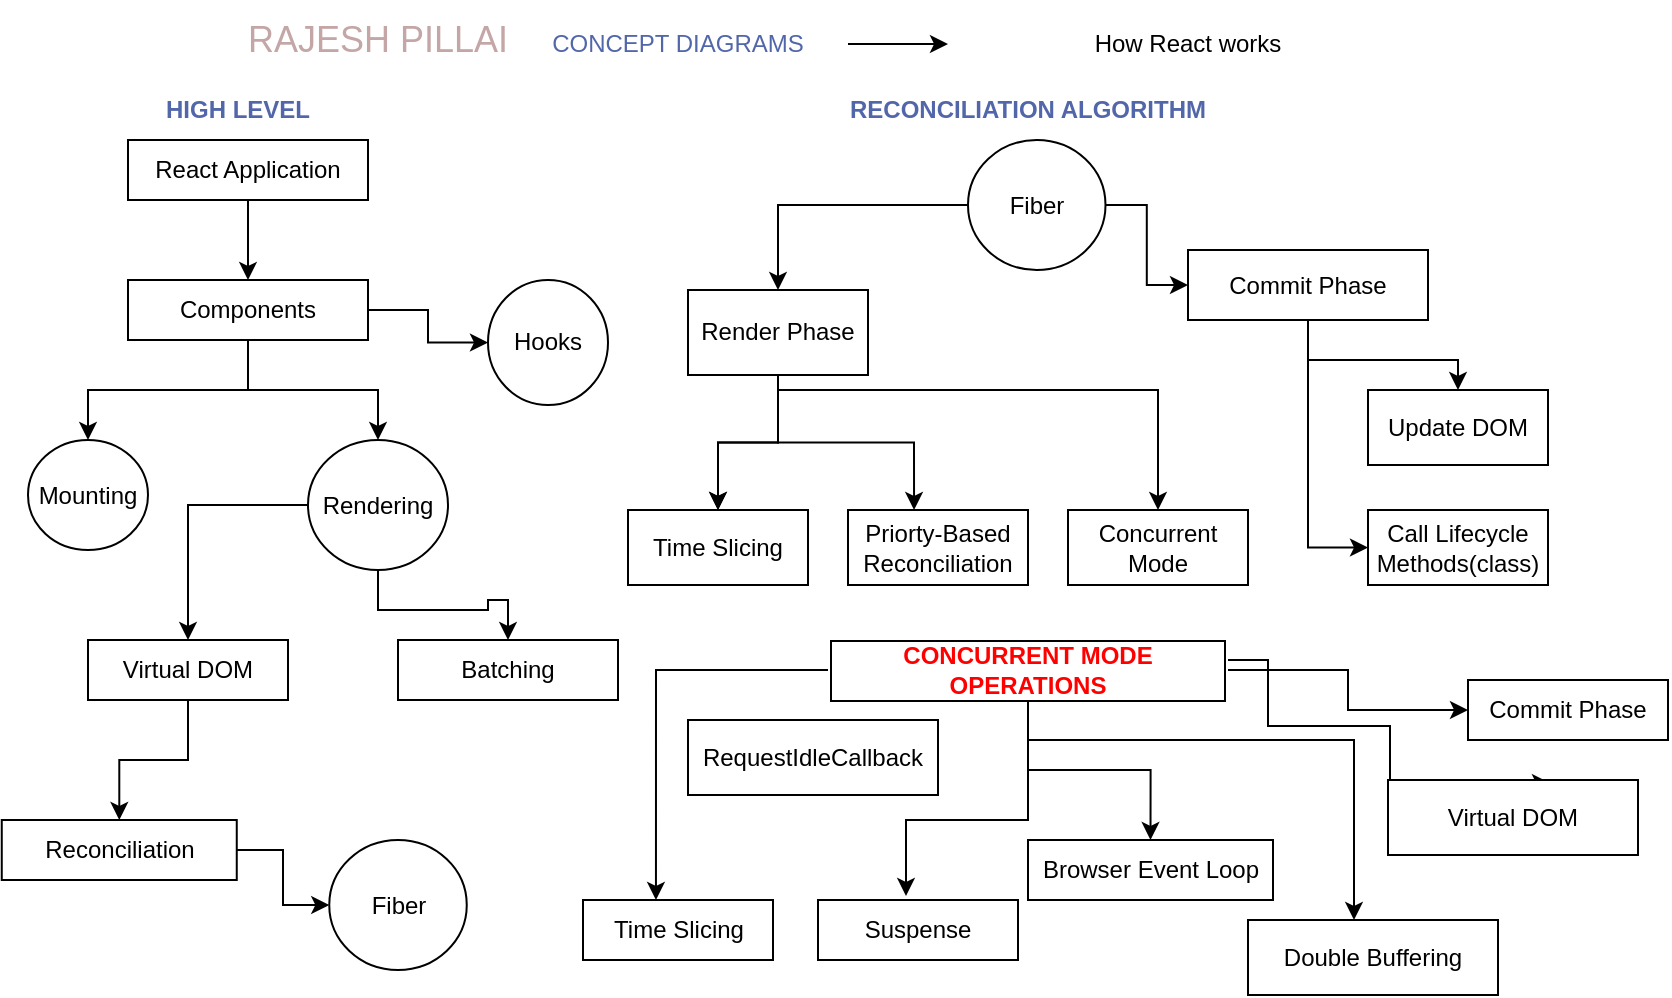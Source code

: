 <mxfile version="21.7.5" type="github">
  <diagram name="Page-1" id="Si3TmL1HpiABUJQwDJJA">
    <mxGraphModel dx="872" dy="491" grid="1" gridSize="10" guides="1" tooltips="1" connect="1" arrows="1" fold="1" page="1" pageScale="1" pageWidth="850" pageHeight="1100" math="0" shadow="0">
      <root>
        <mxCell id="0" />
        <mxCell id="1" parent="0" />
        <mxCell id="eLfbE6LILlzCmEPhJ3s3-1" value="RAJESH PILLAI" style="text;html=1;strokeColor=none;fillColor=none;align=center;verticalAlign=middle;whiteSpace=wrap;rounded=0;fontSize=18;fontColor=#c4a6a6;" vertex="1" parent="1">
          <mxGeometry x="120" y="10" width="170" height="40" as="geometry" />
        </mxCell>
        <mxCell id="eLfbE6LILlzCmEPhJ3s3-4" style="edgeStyle=orthogonalEdgeStyle;rounded=0;orthogonalLoop=1;jettySize=auto;html=1;" edge="1" parent="1" source="eLfbE6LILlzCmEPhJ3s3-2" target="eLfbE6LILlzCmEPhJ3s3-3">
          <mxGeometry relative="1" as="geometry" />
        </mxCell>
        <mxCell id="eLfbE6LILlzCmEPhJ3s3-2" value="CONCEPT DIAGRAMS" style="text;html=1;strokeColor=none;fillColor=none;align=center;verticalAlign=middle;whiteSpace=wrap;rounded=0;fontColor=#5266AA;" vertex="1" parent="1">
          <mxGeometry x="270" y="17" width="170" height="30" as="geometry" />
        </mxCell>
        <mxCell id="eLfbE6LILlzCmEPhJ3s3-3" value="How React works" style="text;html=1;strokeColor=none;fillColor=none;align=center;verticalAlign=middle;whiteSpace=wrap;rounded=0;" vertex="1" parent="1">
          <mxGeometry x="490" y="17" width="240" height="30" as="geometry" />
        </mxCell>
        <mxCell id="eLfbE6LILlzCmEPhJ3s3-8" value="" style="edgeStyle=orthogonalEdgeStyle;rounded=0;orthogonalLoop=1;jettySize=auto;html=1;" edge="1" parent="1" source="eLfbE6LILlzCmEPhJ3s3-5" target="eLfbE6LILlzCmEPhJ3s3-7">
          <mxGeometry relative="1" as="geometry" />
        </mxCell>
        <mxCell id="eLfbE6LILlzCmEPhJ3s3-5" value="React Application" style="rounded=0;whiteSpace=wrap;html=1;" vertex="1" parent="1">
          <mxGeometry x="80" y="80" width="120" height="30" as="geometry" />
        </mxCell>
        <mxCell id="eLfbE6LILlzCmEPhJ3s3-10" value="" style="edgeStyle=orthogonalEdgeStyle;rounded=0;orthogonalLoop=1;jettySize=auto;html=1;" edge="1" parent="1" source="eLfbE6LILlzCmEPhJ3s3-7" target="eLfbE6LILlzCmEPhJ3s3-9">
          <mxGeometry relative="1" as="geometry" />
        </mxCell>
        <mxCell id="eLfbE6LILlzCmEPhJ3s3-12" value="" style="edgeStyle=orthogonalEdgeStyle;rounded=0;orthogonalLoop=1;jettySize=auto;html=1;" edge="1" parent="1" source="eLfbE6LILlzCmEPhJ3s3-7" target="eLfbE6LILlzCmEPhJ3s3-11">
          <mxGeometry relative="1" as="geometry" />
        </mxCell>
        <mxCell id="eLfbE6LILlzCmEPhJ3s3-14" value="" style="edgeStyle=orthogonalEdgeStyle;rounded=0;orthogonalLoop=1;jettySize=auto;html=1;" edge="1" parent="1" source="eLfbE6LILlzCmEPhJ3s3-7" target="eLfbE6LILlzCmEPhJ3s3-13">
          <mxGeometry relative="1" as="geometry" />
        </mxCell>
        <mxCell id="eLfbE6LILlzCmEPhJ3s3-7" value="Components" style="rounded=0;whiteSpace=wrap;html=1;" vertex="1" parent="1">
          <mxGeometry x="80" y="150" width="120" height="30" as="geometry" />
        </mxCell>
        <mxCell id="eLfbE6LILlzCmEPhJ3s3-9" value="Mounting" style="ellipse;whiteSpace=wrap;html=1;rounded=0;" vertex="1" parent="1">
          <mxGeometry x="30" y="230" width="60" height="55" as="geometry" />
        </mxCell>
        <mxCell id="eLfbE6LILlzCmEPhJ3s3-16" value="" style="edgeStyle=orthogonalEdgeStyle;rounded=0;orthogonalLoop=1;jettySize=auto;html=1;" edge="1" parent="1" source="eLfbE6LILlzCmEPhJ3s3-11" target="eLfbE6LILlzCmEPhJ3s3-15">
          <mxGeometry relative="1" as="geometry" />
        </mxCell>
        <mxCell id="eLfbE6LILlzCmEPhJ3s3-22" value="" style="edgeStyle=orthogonalEdgeStyle;rounded=0;orthogonalLoop=1;jettySize=auto;html=1;" edge="1" parent="1" source="eLfbE6LILlzCmEPhJ3s3-11" target="eLfbE6LILlzCmEPhJ3s3-21">
          <mxGeometry relative="1" as="geometry" />
        </mxCell>
        <mxCell id="eLfbE6LILlzCmEPhJ3s3-11" value="Rendering" style="ellipse;whiteSpace=wrap;html=1;rounded=0;" vertex="1" parent="1">
          <mxGeometry x="170" y="230" width="70" height="65" as="geometry" />
        </mxCell>
        <mxCell id="eLfbE6LILlzCmEPhJ3s3-13" value="Hooks" style="ellipse;whiteSpace=wrap;html=1;rounded=0;" vertex="1" parent="1">
          <mxGeometry x="260" y="150" width="60" height="62.5" as="geometry" />
        </mxCell>
        <mxCell id="eLfbE6LILlzCmEPhJ3s3-24" value="" style="edgeStyle=orthogonalEdgeStyle;rounded=0;orthogonalLoop=1;jettySize=auto;html=1;" edge="1" parent="1" source="eLfbE6LILlzCmEPhJ3s3-15" target="eLfbE6LILlzCmEPhJ3s3-23">
          <mxGeometry relative="1" as="geometry" />
        </mxCell>
        <mxCell id="eLfbE6LILlzCmEPhJ3s3-15" value="Virtual DOM" style="whiteSpace=wrap;html=1;rounded=0;" vertex="1" parent="1">
          <mxGeometry x="60" y="330" width="100" height="30" as="geometry" />
        </mxCell>
        <mxCell id="eLfbE6LILlzCmEPhJ3s3-21" value="Batching" style="whiteSpace=wrap;html=1;rounded=0;" vertex="1" parent="1">
          <mxGeometry x="215" y="330" width="110" height="30" as="geometry" />
        </mxCell>
        <mxCell id="eLfbE6LILlzCmEPhJ3s3-26" value="" style="edgeStyle=orthogonalEdgeStyle;rounded=0;orthogonalLoop=1;jettySize=auto;html=1;" edge="1" parent="1" source="eLfbE6LILlzCmEPhJ3s3-23" target="eLfbE6LILlzCmEPhJ3s3-25">
          <mxGeometry relative="1" as="geometry" />
        </mxCell>
        <mxCell id="eLfbE6LILlzCmEPhJ3s3-23" value="Reconciliation" style="whiteSpace=wrap;html=1;rounded=0;" vertex="1" parent="1">
          <mxGeometry x="16.88" y="420" width="117.5" height="30" as="geometry" />
        </mxCell>
        <mxCell id="eLfbE6LILlzCmEPhJ3s3-25" value="Fiber" style="ellipse;whiteSpace=wrap;html=1;rounded=0;" vertex="1" parent="1">
          <mxGeometry x="180.63" y="430" width="68.75" height="65" as="geometry" />
        </mxCell>
        <mxCell id="eLfbE6LILlzCmEPhJ3s3-27" value="HIGH LEVEL" style="text;html=1;strokeColor=none;fillColor=none;align=center;verticalAlign=middle;whiteSpace=wrap;rounded=0;fontColor=#5266AA;fontStyle=1" vertex="1" parent="1">
          <mxGeometry x="50" y="50" width="170" height="30" as="geometry" />
        </mxCell>
        <mxCell id="eLfbE6LILlzCmEPhJ3s3-28" value="RECONCILIATION ALGORITHM" style="text;html=1;strokeColor=none;fillColor=none;align=center;verticalAlign=middle;whiteSpace=wrap;rounded=0;fontColor=#5266AA;fontStyle=1" vertex="1" parent="1">
          <mxGeometry x="430" y="50" width="200" height="30" as="geometry" />
        </mxCell>
        <mxCell id="eLfbE6LILlzCmEPhJ3s3-31" value="" style="edgeStyle=orthogonalEdgeStyle;rounded=0;orthogonalLoop=1;jettySize=auto;html=1;" edge="1" parent="1" source="eLfbE6LILlzCmEPhJ3s3-29" target="eLfbE6LILlzCmEPhJ3s3-30">
          <mxGeometry relative="1" as="geometry" />
        </mxCell>
        <mxCell id="eLfbE6LILlzCmEPhJ3s3-35" value="" style="edgeStyle=orthogonalEdgeStyle;rounded=0;orthogonalLoop=1;jettySize=auto;html=1;" edge="1" parent="1" source="eLfbE6LILlzCmEPhJ3s3-29" target="eLfbE6LILlzCmEPhJ3s3-34">
          <mxGeometry relative="1" as="geometry" />
        </mxCell>
        <mxCell id="eLfbE6LILlzCmEPhJ3s3-29" value="Fiber" style="ellipse;whiteSpace=wrap;html=1;rounded=0;" vertex="1" parent="1">
          <mxGeometry x="500" y="80" width="68.75" height="65" as="geometry" />
        </mxCell>
        <mxCell id="eLfbE6LILlzCmEPhJ3s3-37" value="" style="edgeStyle=orthogonalEdgeStyle;rounded=0;orthogonalLoop=1;jettySize=auto;html=1;" edge="1" parent="1" source="eLfbE6LILlzCmEPhJ3s3-30" target="eLfbE6LILlzCmEPhJ3s3-36">
          <mxGeometry relative="1" as="geometry" />
        </mxCell>
        <mxCell id="eLfbE6LILlzCmEPhJ3s3-38" value="" style="edgeStyle=orthogonalEdgeStyle;rounded=0;orthogonalLoop=1;jettySize=auto;html=1;" edge="1" parent="1" source="eLfbE6LILlzCmEPhJ3s3-30" target="eLfbE6LILlzCmEPhJ3s3-36">
          <mxGeometry relative="1" as="geometry" />
        </mxCell>
        <mxCell id="eLfbE6LILlzCmEPhJ3s3-41" style="edgeStyle=orthogonalEdgeStyle;rounded=0;orthogonalLoop=1;jettySize=auto;html=1;entryX=0.367;entryY=0;entryDx=0;entryDy=0;entryPerimeter=0;" edge="1" parent="1" source="eLfbE6LILlzCmEPhJ3s3-30" target="eLfbE6LILlzCmEPhJ3s3-39">
          <mxGeometry relative="1" as="geometry" />
        </mxCell>
        <mxCell id="eLfbE6LILlzCmEPhJ3s3-42" style="edgeStyle=orthogonalEdgeStyle;rounded=0;orthogonalLoop=1;jettySize=auto;html=1;" edge="1" parent="1" source="eLfbE6LILlzCmEPhJ3s3-30" target="eLfbE6LILlzCmEPhJ3s3-40">
          <mxGeometry relative="1" as="geometry">
            <Array as="points">
              <mxPoint x="405" y="205" />
              <mxPoint x="595" y="205" />
            </Array>
          </mxGeometry>
        </mxCell>
        <mxCell id="eLfbE6LILlzCmEPhJ3s3-30" value="Render Phase" style="whiteSpace=wrap;html=1;rounded=0;" vertex="1" parent="1">
          <mxGeometry x="360" y="155" width="90" height="42.5" as="geometry" />
        </mxCell>
        <mxCell id="eLfbE6LILlzCmEPhJ3s3-45" style="edgeStyle=orthogonalEdgeStyle;rounded=0;orthogonalLoop=1;jettySize=auto;html=1;entryX=0.5;entryY=0;entryDx=0;entryDy=0;" edge="1" parent="1" source="eLfbE6LILlzCmEPhJ3s3-34" target="eLfbE6LILlzCmEPhJ3s3-43">
          <mxGeometry relative="1" as="geometry" />
        </mxCell>
        <mxCell id="eLfbE6LILlzCmEPhJ3s3-46" style="edgeStyle=orthogonalEdgeStyle;rounded=0;orthogonalLoop=1;jettySize=auto;html=1;entryX=0;entryY=0.5;entryDx=0;entryDy=0;" edge="1" parent="1" source="eLfbE6LILlzCmEPhJ3s3-34" target="eLfbE6LILlzCmEPhJ3s3-44">
          <mxGeometry relative="1" as="geometry" />
        </mxCell>
        <mxCell id="eLfbE6LILlzCmEPhJ3s3-34" value="Commit Phase" style="whiteSpace=wrap;html=1;rounded=0;" vertex="1" parent="1">
          <mxGeometry x="610" y="135" width="120" height="35" as="geometry" />
        </mxCell>
        <mxCell id="eLfbE6LILlzCmEPhJ3s3-36" value="Time Slicing" style="whiteSpace=wrap;html=1;rounded=0;" vertex="1" parent="1">
          <mxGeometry x="330" y="265" width="90" height="37.5" as="geometry" />
        </mxCell>
        <mxCell id="eLfbE6LILlzCmEPhJ3s3-39" value="Priorty-Based Reconciliation" style="whiteSpace=wrap;html=1;rounded=0;" vertex="1" parent="1">
          <mxGeometry x="440" y="265" width="90" height="37.5" as="geometry" />
        </mxCell>
        <mxCell id="eLfbE6LILlzCmEPhJ3s3-40" value="Concurrent Mode" style="whiteSpace=wrap;html=1;rounded=0;" vertex="1" parent="1">
          <mxGeometry x="550" y="265" width="90" height="37.5" as="geometry" />
        </mxCell>
        <mxCell id="eLfbE6LILlzCmEPhJ3s3-43" value="Update DOM" style="whiteSpace=wrap;html=1;rounded=0;" vertex="1" parent="1">
          <mxGeometry x="700" y="205" width="90" height="37.5" as="geometry" />
        </mxCell>
        <mxCell id="eLfbE6LILlzCmEPhJ3s3-44" value="Call Lifecycle Methods(class)" style="whiteSpace=wrap;html=1;rounded=0;" vertex="1" parent="1">
          <mxGeometry x="700" y="265" width="90" height="37.5" as="geometry" />
        </mxCell>
        <mxCell id="eLfbE6LILlzCmEPhJ3s3-56" style="edgeStyle=orthogonalEdgeStyle;rounded=0;orthogonalLoop=1;jettySize=auto;html=1;" edge="1" parent="1" source="eLfbE6LILlzCmEPhJ3s3-47" target="eLfbE6LILlzCmEPhJ3s3-49">
          <mxGeometry relative="1" as="geometry">
            <Array as="points">
              <mxPoint x="530" y="380" />
              <mxPoint x="693" y="380" />
            </Array>
          </mxGeometry>
        </mxCell>
        <mxCell id="eLfbE6LILlzCmEPhJ3s3-57" style="edgeStyle=orthogonalEdgeStyle;rounded=0;orthogonalLoop=1;jettySize=auto;html=1;entryX=0.648;entryY=0.04;entryDx=0;entryDy=0;entryPerimeter=0;" edge="1" parent="1" source="eLfbE6LILlzCmEPhJ3s3-47" target="eLfbE6LILlzCmEPhJ3s3-50">
          <mxGeometry relative="1" as="geometry">
            <Array as="points">
              <mxPoint x="650" y="340" />
              <mxPoint x="650" y="373" />
              <mxPoint x="711" y="373" />
            </Array>
          </mxGeometry>
        </mxCell>
        <mxCell id="eLfbE6LILlzCmEPhJ3s3-58" style="edgeStyle=orthogonalEdgeStyle;rounded=0;orthogonalLoop=1;jettySize=auto;html=1;entryX=0.384;entryY=0;entryDx=0;entryDy=0;entryPerimeter=0;" edge="1" parent="1" source="eLfbE6LILlzCmEPhJ3s3-47" target="eLfbE6LILlzCmEPhJ3s3-51">
          <mxGeometry relative="1" as="geometry" />
        </mxCell>
        <mxCell id="eLfbE6LILlzCmEPhJ3s3-59" style="edgeStyle=orthogonalEdgeStyle;rounded=0;orthogonalLoop=1;jettySize=auto;html=1;entryX=0.44;entryY=-0.067;entryDx=0;entryDy=0;entryPerimeter=0;" edge="1" parent="1" source="eLfbE6LILlzCmEPhJ3s3-47" target="eLfbE6LILlzCmEPhJ3s3-52">
          <mxGeometry relative="1" as="geometry">
            <Array as="points">
              <mxPoint x="530" y="420" />
              <mxPoint x="469" y="420" />
            </Array>
          </mxGeometry>
        </mxCell>
        <mxCell id="eLfbE6LILlzCmEPhJ3s3-60" style="edgeStyle=orthogonalEdgeStyle;rounded=0;orthogonalLoop=1;jettySize=auto;html=1;entryX=0.5;entryY=0;entryDx=0;entryDy=0;" edge="1" parent="1" source="eLfbE6LILlzCmEPhJ3s3-47" target="eLfbE6LILlzCmEPhJ3s3-53">
          <mxGeometry relative="1" as="geometry" />
        </mxCell>
        <mxCell id="eLfbE6LILlzCmEPhJ3s3-61" style="edgeStyle=orthogonalEdgeStyle;rounded=0;orthogonalLoop=1;jettySize=auto;html=1;" edge="1" parent="1" source="eLfbE6LILlzCmEPhJ3s3-47" target="eLfbE6LILlzCmEPhJ3s3-54">
          <mxGeometry relative="1" as="geometry" />
        </mxCell>
        <mxCell id="eLfbE6LILlzCmEPhJ3s3-47" value="CONCURRENT MODE OPERATIONS" style="text;html=1;strokeColor=none;fillColor=none;align=center;verticalAlign=middle;whiteSpace=wrap;rounded=0;fontColor=#FF0000;fontStyle=1;labelBorderColor=default;" vertex="1" parent="1">
          <mxGeometry x="430" y="330" width="200" height="30" as="geometry" />
        </mxCell>
        <mxCell id="eLfbE6LILlzCmEPhJ3s3-48" value="RequestIdleCallback" style="whiteSpace=wrap;html=1;rounded=0;" vertex="1" parent="1">
          <mxGeometry x="360" y="370" width="125" height="37.5" as="geometry" />
        </mxCell>
        <mxCell id="eLfbE6LILlzCmEPhJ3s3-49" value="Double Buffering" style="whiteSpace=wrap;html=1;rounded=0;" vertex="1" parent="1">
          <mxGeometry x="640" y="470" width="125" height="37.5" as="geometry" />
        </mxCell>
        <mxCell id="eLfbE6LILlzCmEPhJ3s3-50" value="Virtual DOM" style="whiteSpace=wrap;html=1;rounded=0;" vertex="1" parent="1">
          <mxGeometry x="710" y="400" width="125" height="37.5" as="geometry" />
        </mxCell>
        <mxCell id="eLfbE6LILlzCmEPhJ3s3-51" value="Time Slicing" style="whiteSpace=wrap;html=1;rounded=0;" vertex="1" parent="1">
          <mxGeometry x="307.5" y="460" width="95" height="30" as="geometry" />
        </mxCell>
        <mxCell id="eLfbE6LILlzCmEPhJ3s3-52" value="Suspense" style="whiteSpace=wrap;html=1;rounded=0;" vertex="1" parent="1">
          <mxGeometry x="425" y="460" width="100" height="30" as="geometry" />
        </mxCell>
        <mxCell id="eLfbE6LILlzCmEPhJ3s3-53" value="Browser Event Loop" style="whiteSpace=wrap;html=1;rounded=0;" vertex="1" parent="1">
          <mxGeometry x="530" y="430" width="122.5" height="30" as="geometry" />
        </mxCell>
        <mxCell id="eLfbE6LILlzCmEPhJ3s3-54" value="Commit Phase" style="whiteSpace=wrap;html=1;rounded=0;" vertex="1" parent="1">
          <mxGeometry x="750" y="350" width="100" height="30" as="geometry" />
        </mxCell>
      </root>
    </mxGraphModel>
  </diagram>
</mxfile>
